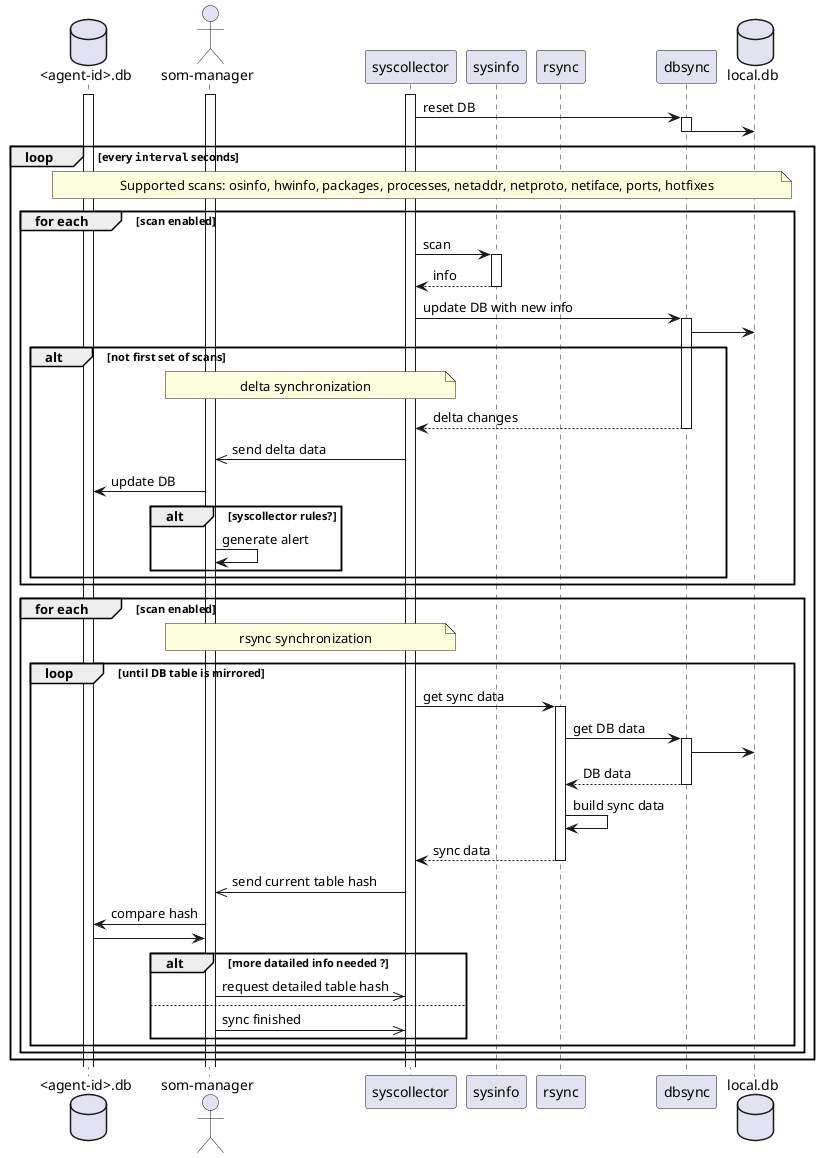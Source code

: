 ' Copyright (C) 2015, Som Inc.
' Created by Som, Inc. <info@som.com>.
' This program is free software; you can redistribute it and/or modify it under the terms of GPLv2

@startuml syscollector

database "<agent-id>.db" as agent.db
actor "som-manager" as manager
participant syscollector as sysco
participant sysinfo as info
participant rsync
participant dbsync
database local.db as ldb

activate sysco
activate manager
activate agent.db


sysco -> dbsync ++: reset DB
dbsync -> ldb --

loop every ""interval"" seconds
    note across: Supported scans: osinfo, hwinfo, packages, processes, netaddr, netproto, netiface, ports, hotfixes
    group for each [scan enabled]
        sysco -> info ++: scan
        sysco <-- info --: info
        sysco -> dbsync++ : update DB with new info
        dbsync -> ldb
        alt not first set of scans
            note over manager, sysco
                delta synchronization
            end note
            dbsync --> sysco --: delta changes
            sysco ->> manager : send delta data
            manager -> agent.db: update DB
            alt syscollector rules?
            manager -> manager: generate alert
            end
        end
    end
    group for each [scan enabled]
        note over manager, sysco
            rsync synchronization
        end note
        loop until DB table is mirrored
            sysco -> rsync++ : get sync data
            rsync -> dbsync++ : get DB data
            dbsync -> ldb
            rsync <-- dbsync-- : DB data
            rsync -> rsync : build sync data
            rsync --> sysco --: sync data
            sysco ->> manager : send current table hash
            manager -> agent.db: compare hash
            manager <- agent.db
            alt more datailed info needed ?
                sysco <<- manager : request detailed table hash
            else
                sysco <<- manager : sync finished
            end
        end
    end
end

@enduml
